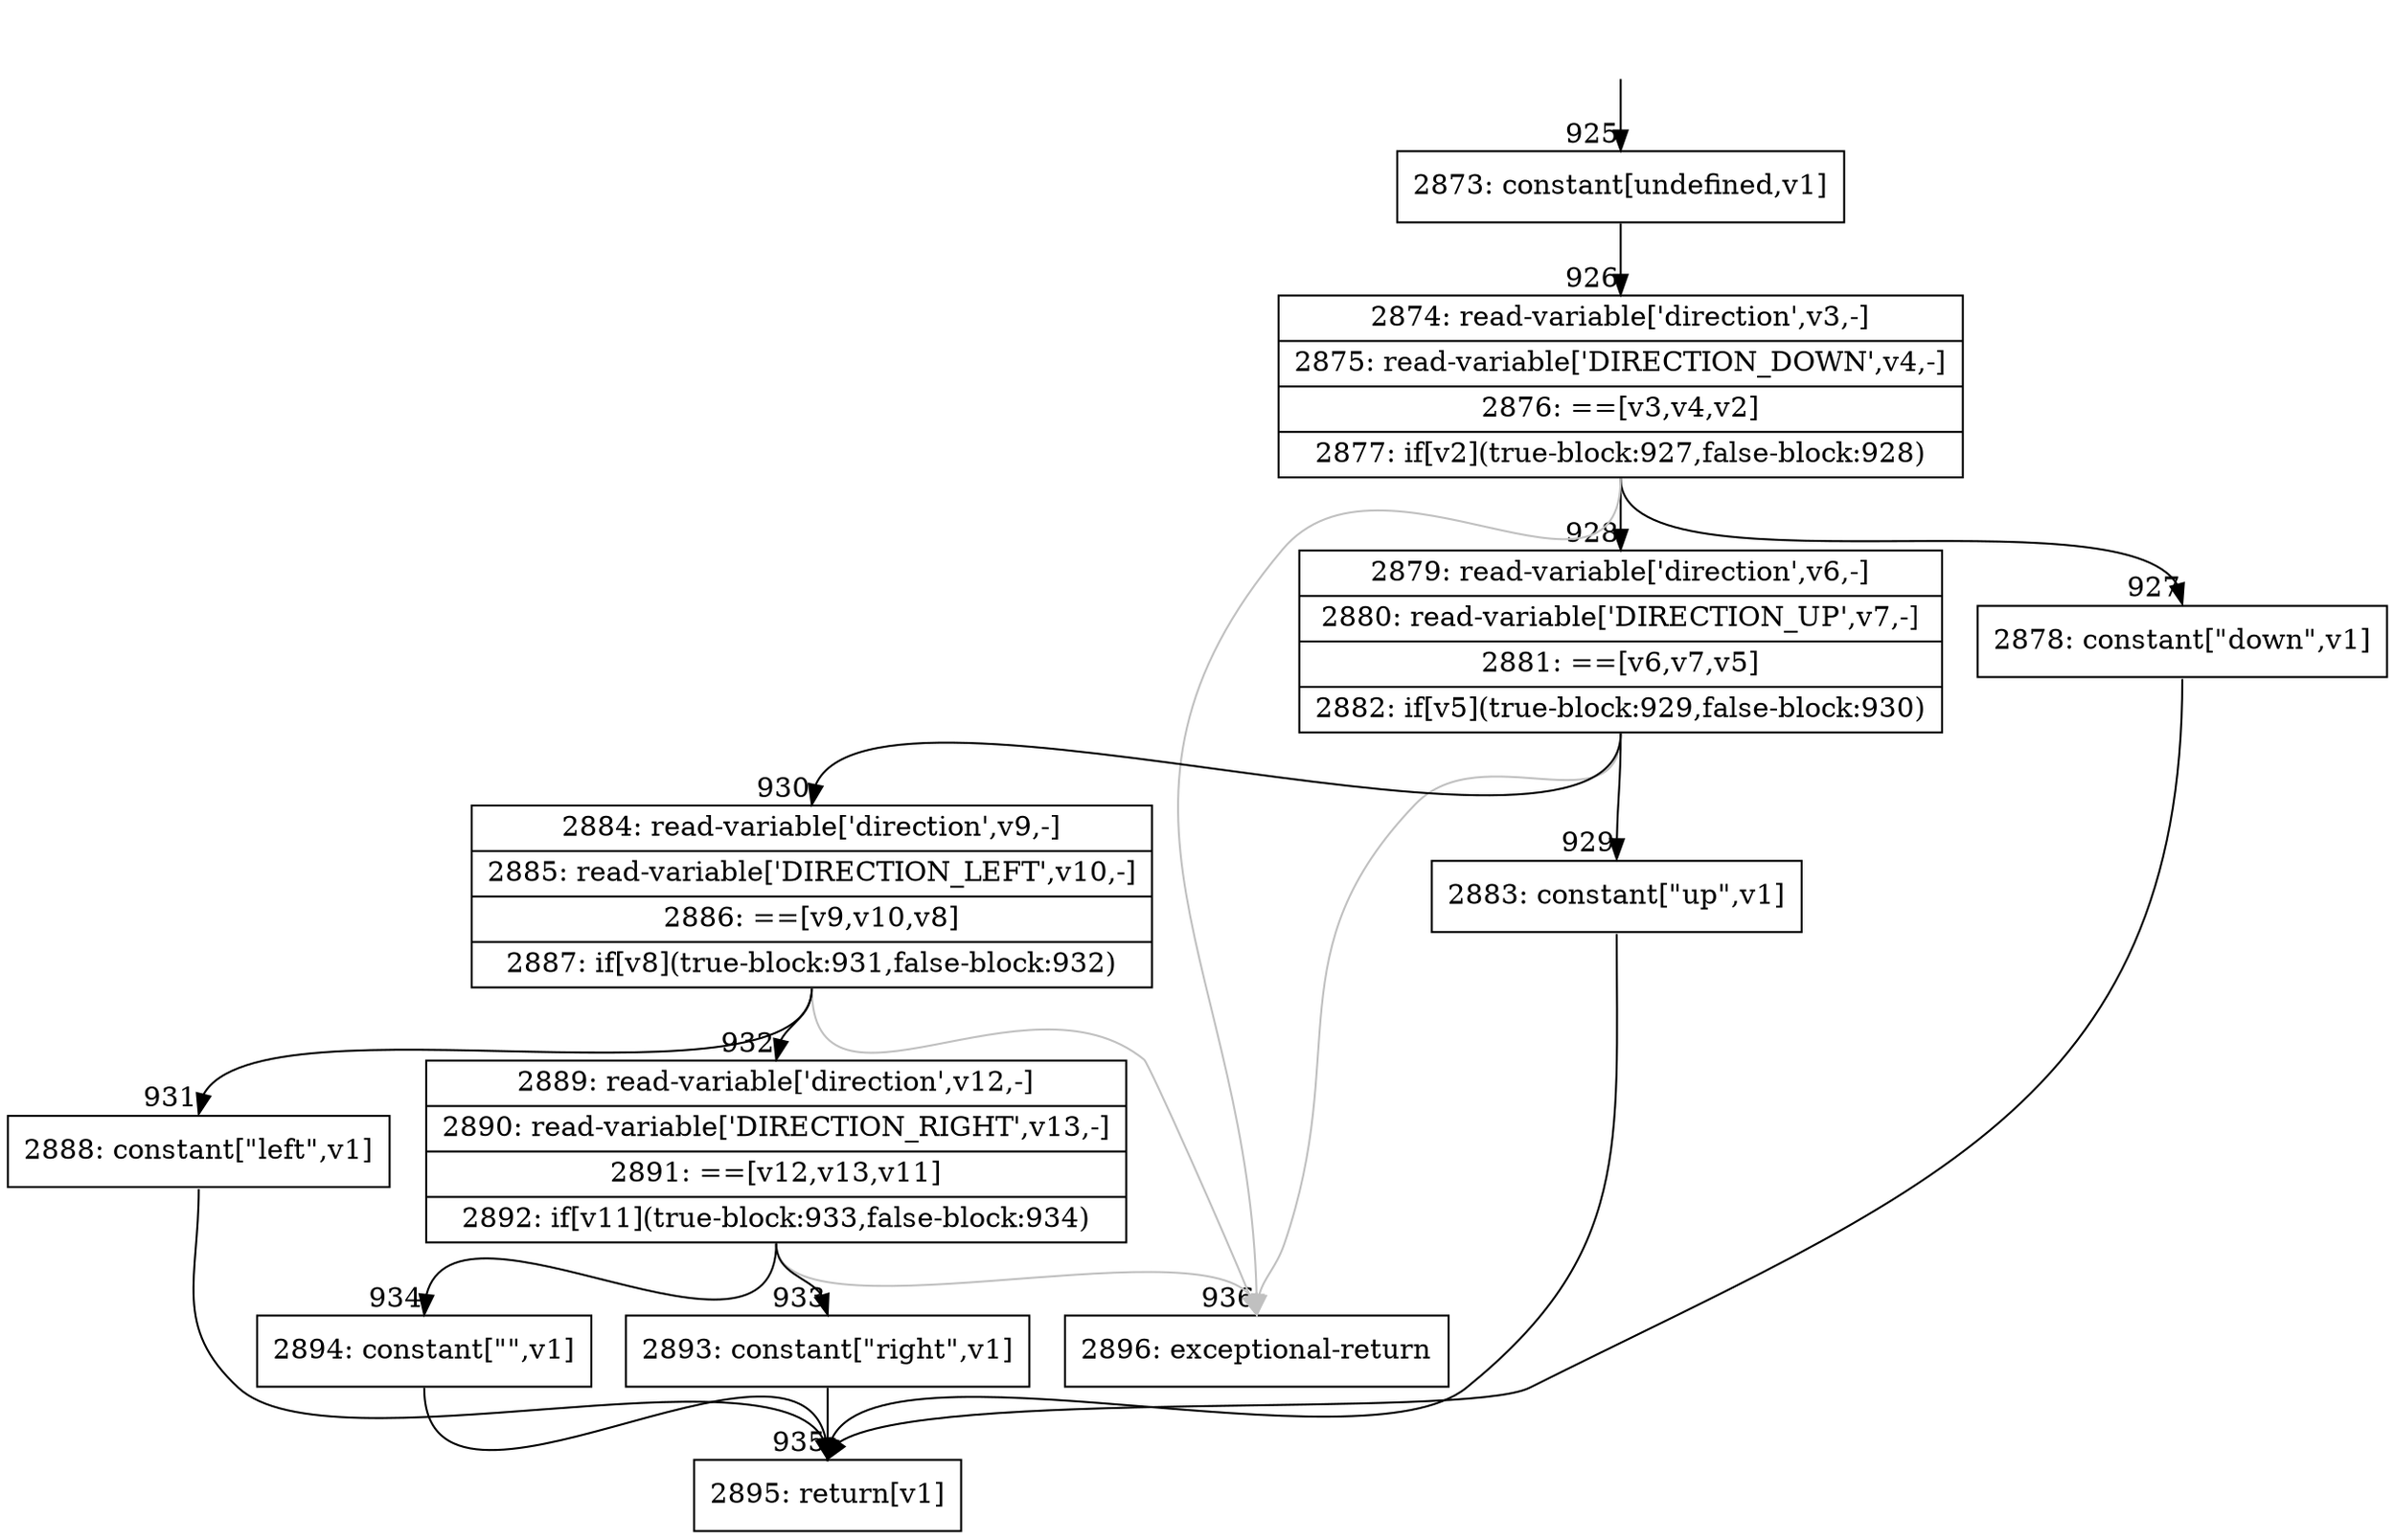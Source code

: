 digraph {
rankdir="TD"
BB_entry83[shape=none,label=""];
BB_entry83 -> BB925 [tailport=s, headport=n, headlabel="    925"]
BB925 [shape=record label="{2873: constant[undefined,v1]}" ] 
BB925 -> BB926 [tailport=s, headport=n, headlabel="      926"]
BB926 [shape=record label="{2874: read-variable['direction',v3,-]|2875: read-variable['DIRECTION_DOWN',v4,-]|2876: ==[v3,v4,v2]|2877: if[v2](true-block:927,false-block:928)}" ] 
BB926 -> BB927 [tailport=s, headport=n, headlabel="      927"]
BB926 -> BB928 [tailport=s, headport=n, headlabel="      928"]
BB926 -> BB936 [tailport=s, headport=n, color=gray, headlabel="      936"]
BB927 [shape=record label="{2878: constant[\"down\",v1]}" ] 
BB927 -> BB935 [tailport=s, headport=n, headlabel="      935"]
BB928 [shape=record label="{2879: read-variable['direction',v6,-]|2880: read-variable['DIRECTION_UP',v7,-]|2881: ==[v6,v7,v5]|2882: if[v5](true-block:929,false-block:930)}" ] 
BB928 -> BB929 [tailport=s, headport=n, headlabel="      929"]
BB928 -> BB930 [tailport=s, headport=n, headlabel="      930"]
BB928 -> BB936 [tailport=s, headport=n, color=gray]
BB929 [shape=record label="{2883: constant[\"up\",v1]}" ] 
BB929 -> BB935 [tailport=s, headport=n]
BB930 [shape=record label="{2884: read-variable['direction',v9,-]|2885: read-variable['DIRECTION_LEFT',v10,-]|2886: ==[v9,v10,v8]|2887: if[v8](true-block:931,false-block:932)}" ] 
BB930 -> BB931 [tailport=s, headport=n, headlabel="      931"]
BB930 -> BB932 [tailport=s, headport=n, headlabel="      932"]
BB930 -> BB936 [tailport=s, headport=n, color=gray]
BB931 [shape=record label="{2888: constant[\"left\",v1]}" ] 
BB931 -> BB935 [tailport=s, headport=n]
BB932 [shape=record label="{2889: read-variable['direction',v12,-]|2890: read-variable['DIRECTION_RIGHT',v13,-]|2891: ==[v12,v13,v11]|2892: if[v11](true-block:933,false-block:934)}" ] 
BB932 -> BB933 [tailport=s, headport=n, headlabel="      933"]
BB932 -> BB934 [tailport=s, headport=n, headlabel="      934"]
BB932 -> BB936 [tailport=s, headport=n, color=gray]
BB933 [shape=record label="{2893: constant[\"right\",v1]}" ] 
BB933 -> BB935 [tailport=s, headport=n]
BB934 [shape=record label="{2894: constant[\"\",v1]}" ] 
BB934 -> BB935 [tailport=s, headport=n]
BB935 [shape=record label="{2895: return[v1]}" ] 
BB936 [shape=record label="{2896: exceptional-return}" ] 
//#$~ 1524
}
